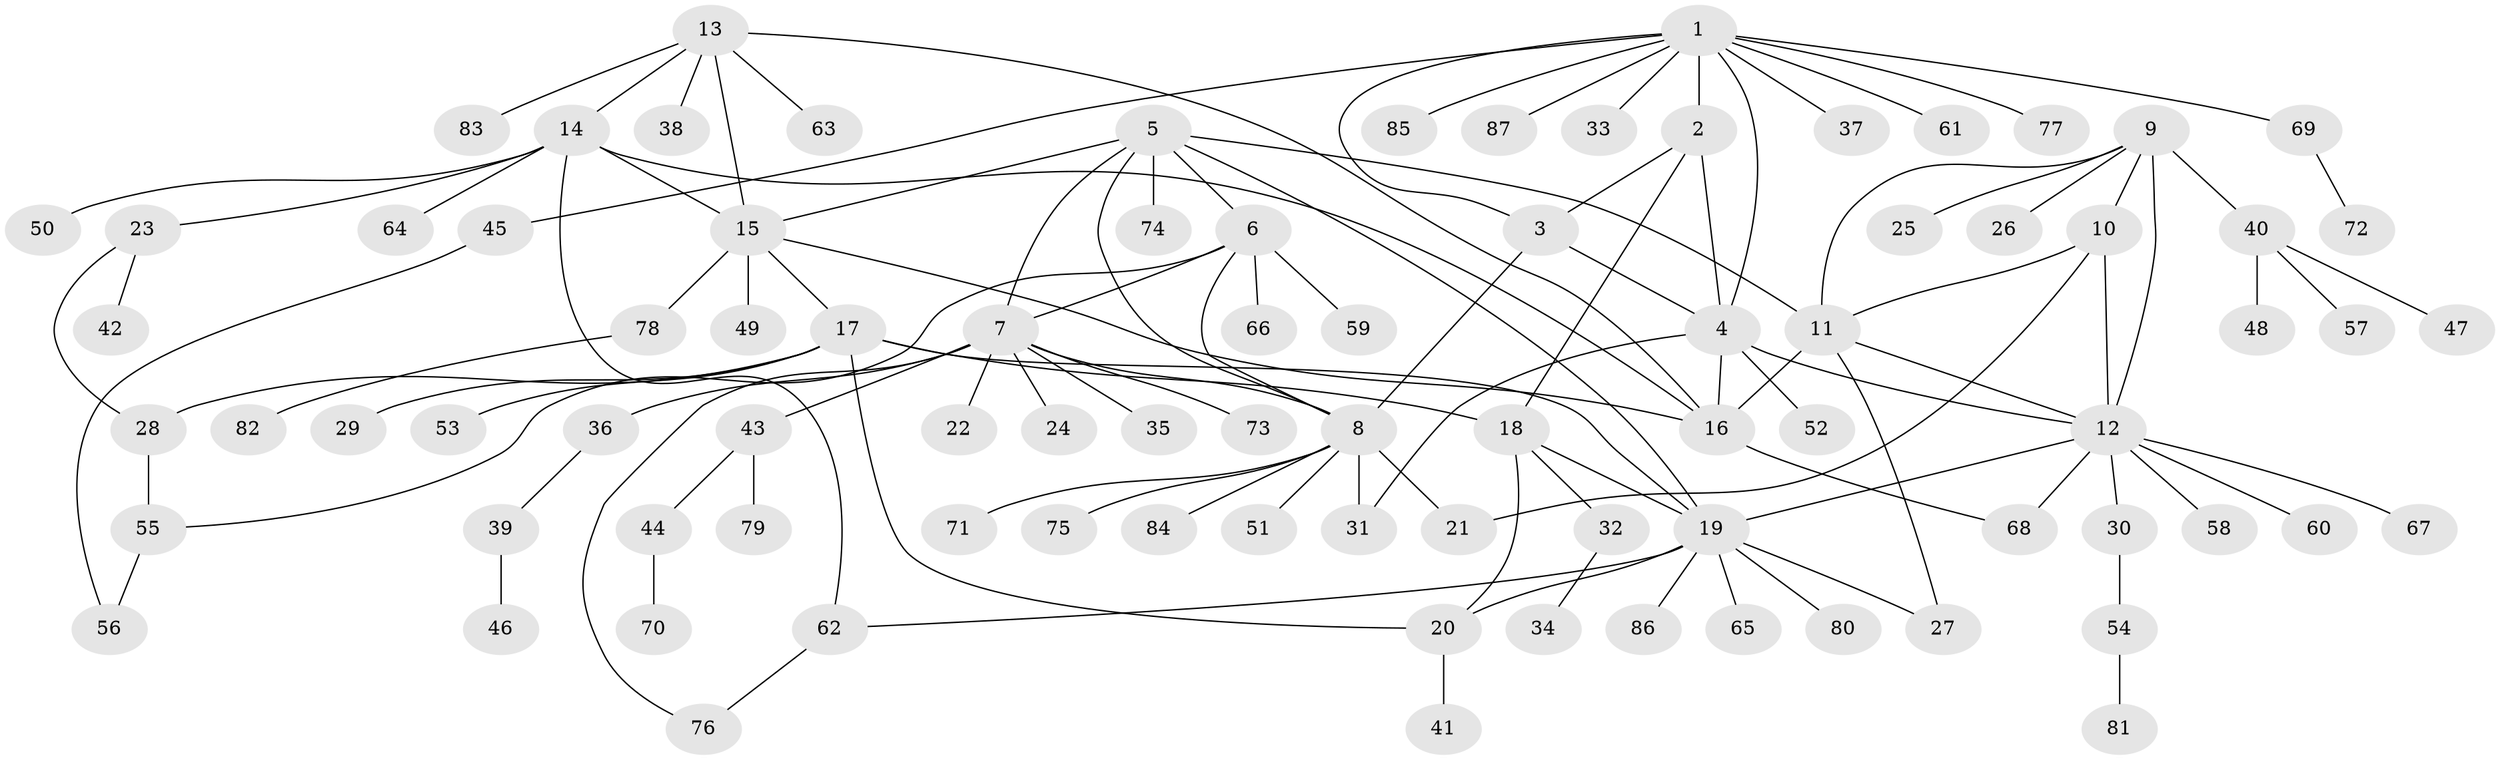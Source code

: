 // coarse degree distribution, {9: 0.028985507246376812, 7: 0.014492753623188406, 3: 0.07246376811594203, 13: 0.014492753623188406, 6: 0.014492753623188406, 11: 0.014492753623188406, 8: 0.028985507246376812, 4: 0.028985507246376812, 5: 0.028985507246376812, 10: 0.028985507246376812, 2: 0.11594202898550725, 1: 0.6086956521739131}
// Generated by graph-tools (version 1.1) at 2025/52/02/27/25 19:52:16]
// undirected, 87 vertices, 116 edges
graph export_dot {
graph [start="1"]
  node [color=gray90,style=filled];
  1;
  2;
  3;
  4;
  5;
  6;
  7;
  8;
  9;
  10;
  11;
  12;
  13;
  14;
  15;
  16;
  17;
  18;
  19;
  20;
  21;
  22;
  23;
  24;
  25;
  26;
  27;
  28;
  29;
  30;
  31;
  32;
  33;
  34;
  35;
  36;
  37;
  38;
  39;
  40;
  41;
  42;
  43;
  44;
  45;
  46;
  47;
  48;
  49;
  50;
  51;
  52;
  53;
  54;
  55;
  56;
  57;
  58;
  59;
  60;
  61;
  62;
  63;
  64;
  65;
  66;
  67;
  68;
  69;
  70;
  71;
  72;
  73;
  74;
  75;
  76;
  77;
  78;
  79;
  80;
  81;
  82;
  83;
  84;
  85;
  86;
  87;
  1 -- 2;
  1 -- 3;
  1 -- 4;
  1 -- 33;
  1 -- 37;
  1 -- 45;
  1 -- 61;
  1 -- 69;
  1 -- 77;
  1 -- 85;
  1 -- 87;
  2 -- 3;
  2 -- 4;
  2 -- 18;
  3 -- 4;
  3 -- 8;
  4 -- 12;
  4 -- 16;
  4 -- 31;
  4 -- 52;
  5 -- 6;
  5 -- 7;
  5 -- 8;
  5 -- 11;
  5 -- 15;
  5 -- 19;
  5 -- 74;
  6 -- 7;
  6 -- 8;
  6 -- 55;
  6 -- 59;
  6 -- 66;
  7 -- 8;
  7 -- 22;
  7 -- 24;
  7 -- 35;
  7 -- 36;
  7 -- 43;
  7 -- 73;
  7 -- 76;
  8 -- 21;
  8 -- 31;
  8 -- 51;
  8 -- 71;
  8 -- 75;
  8 -- 84;
  9 -- 10;
  9 -- 11;
  9 -- 12;
  9 -- 25;
  9 -- 26;
  9 -- 40;
  10 -- 11;
  10 -- 12;
  10 -- 21;
  11 -- 12;
  11 -- 16;
  11 -- 27;
  12 -- 19;
  12 -- 30;
  12 -- 58;
  12 -- 60;
  12 -- 67;
  12 -- 68;
  13 -- 14;
  13 -- 15;
  13 -- 16;
  13 -- 38;
  13 -- 63;
  13 -- 83;
  14 -- 15;
  14 -- 16;
  14 -- 23;
  14 -- 50;
  14 -- 62;
  14 -- 64;
  15 -- 16;
  15 -- 17;
  15 -- 49;
  15 -- 78;
  16 -- 68;
  17 -- 18;
  17 -- 19;
  17 -- 20;
  17 -- 28;
  17 -- 29;
  17 -- 53;
  18 -- 19;
  18 -- 20;
  18 -- 32;
  19 -- 20;
  19 -- 27;
  19 -- 62;
  19 -- 65;
  19 -- 80;
  19 -- 86;
  20 -- 41;
  23 -- 28;
  23 -- 42;
  28 -- 55;
  30 -- 54;
  32 -- 34;
  36 -- 39;
  39 -- 46;
  40 -- 47;
  40 -- 48;
  40 -- 57;
  43 -- 44;
  43 -- 79;
  44 -- 70;
  45 -- 56;
  54 -- 81;
  55 -- 56;
  62 -- 76;
  69 -- 72;
  78 -- 82;
}
